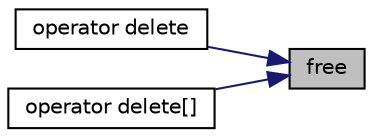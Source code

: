 digraph "free"
{
 // LATEX_PDF_SIZE
  edge [fontname="Helvetica",fontsize="10",labelfontname="Helvetica",labelfontsize="10"];
  node [fontname="Helvetica",fontsize="10",shape=record];
  rankdir="RL";
  Node1 [label="free",height=0.2,width=0.4,color="black", fillcolor="grey75", style="filled", fontcolor="black",tooltip=" "];
  Node1 -> Node2 [dir="back",color="midnightblue",fontsize="10",style="solid",fontname="Helvetica"];
  Node2 [label="operator delete",height=0.2,width=0.4,color="black", fillcolor="white", style="filled",URL="$d1/dd1/cxx_8cpp.html#a86107594327f3a001230df9802cd4422",tooltip=" "];
  Node1 -> Node3 [dir="back",color="midnightblue",fontsize="10",style="solid",fontname="Helvetica"];
  Node3 [label="operator delete[]",height=0.2,width=0.4,color="black", fillcolor="white", style="filled",URL="$d1/dd1/cxx_8cpp.html#aaa8d8403dca7d813a59dd1f07728349d",tooltip=" "];
}
